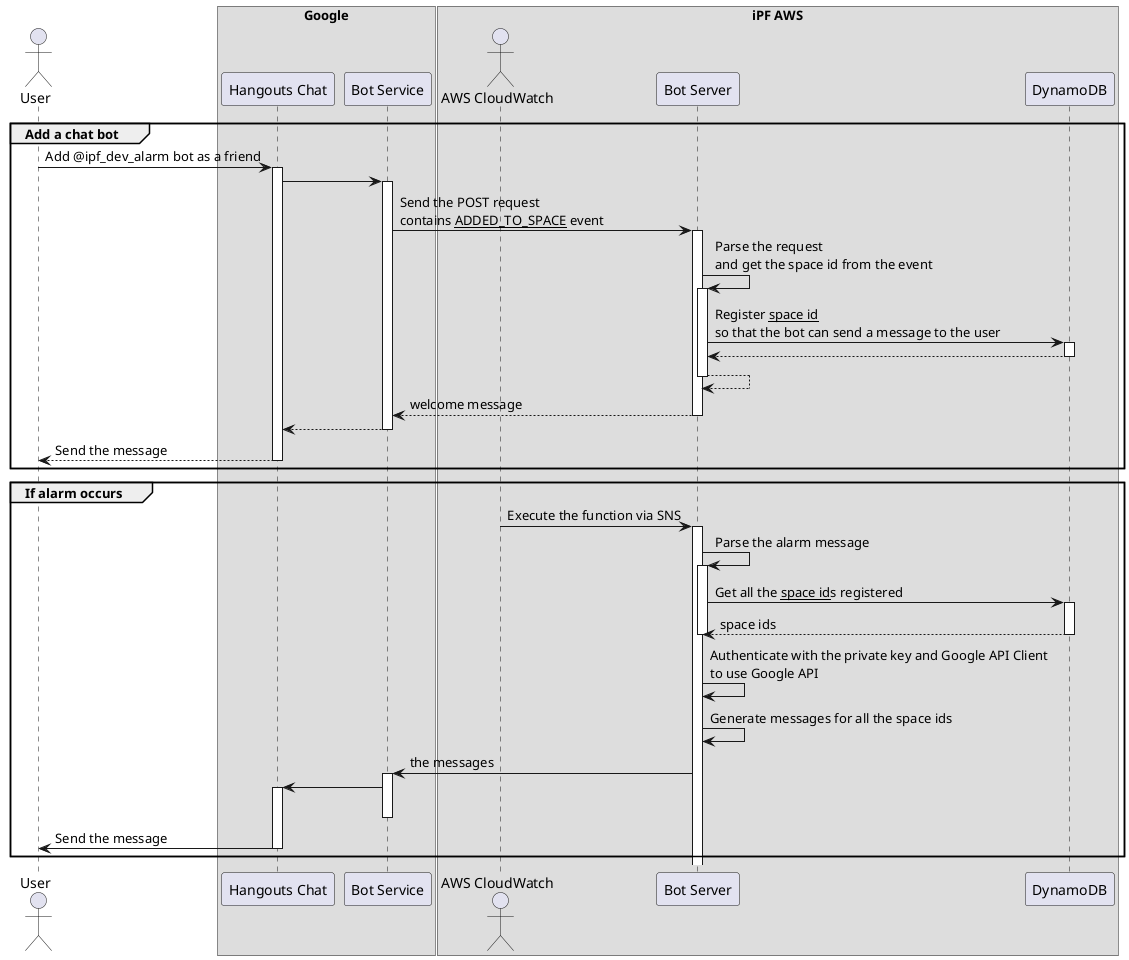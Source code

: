 @startuml

actor User
participant "Hangouts Chat" as chat
participant "Bot Service" as bot
participant "Bot Server" as server
participant "DynamoDB" as db

box "Google"
    participant chat
    participant bot
end box

box "iPF AWS"
    actor "AWS CloudWatch" as alarm
    participant server
    participant db
end box


group Add a chat bot
User -> chat: Add @ipf_dev_alarm bot as a friend
activate chat
chat -> bot
activate bot
bot -> server: Send the POST request\ncontains __ADDED_TO_SPACE__ event
activate server
server -> server: Parse the request\nand get the space id from the event
activate server
server -> db: Register __space id__\nso that the bot can send a message to the user
activate db
return
return 
return welcome message
return 
return Send the message
end

group If alarm occurs
alarm -> server: Execute the function via SNS
activate server
server -> server: Parse the alarm message
activate server
server -> db: Get all the __space id__s registered
activate db
return space ids
deactivate server
server -> server: Authenticate with the private key and Google API Client\nto use Google API
server -> server: Generate messages for all the space ids
server -> bot: the messages
activate bot
bot -> chat
activate chat
deactivate bot
chat -> User: Send the message
deactivate chat
end

@enduml